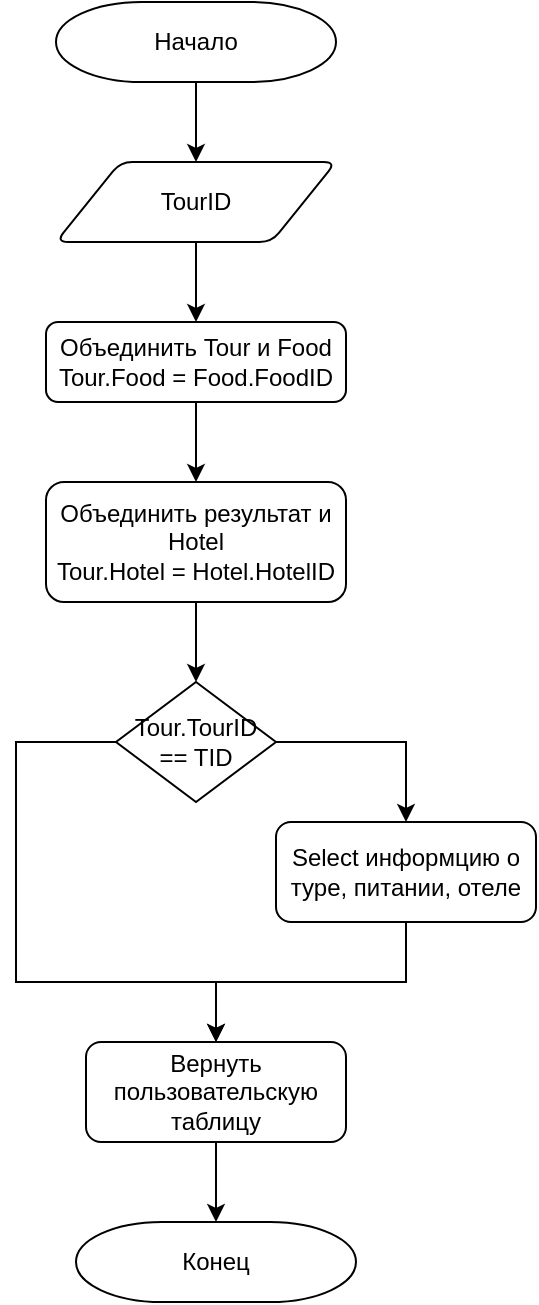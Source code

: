 <mxfile version="13.9.9" type="device"><diagram id="OLLQ2Cu8fnxyWwq9x-kG" name="Страница 1"><mxGraphModel dx="1463" dy="846" grid="1" gridSize="10" guides="1" tooltips="1" connect="1" arrows="1" fold="1" page="1" pageScale="1" pageWidth="827" pageHeight="1169" math="0" shadow="0"><root><mxCell id="0"/><mxCell id="1" parent="0"/><mxCell id="jy5hVrevP3HNCZTcoCF8-3" style="edgeStyle=orthogonalEdgeStyle;rounded=0;orthogonalLoop=1;jettySize=auto;html=1;exitX=0.5;exitY=1;exitDx=0;exitDy=0;exitPerimeter=0;entryX=0.5;entryY=0;entryDx=0;entryDy=0;" edge="1" parent="1" source="jy5hVrevP3HNCZTcoCF8-1" target="jy5hVrevP3HNCZTcoCF8-2"><mxGeometry relative="1" as="geometry"/></mxCell><mxCell id="jy5hVrevP3HNCZTcoCF8-1" value="Начало" style="strokeWidth=1;html=1;shape=mxgraph.flowchart.terminator;whiteSpace=wrap;" vertex="1" parent="1"><mxGeometry x="350" y="30" width="140" height="40" as="geometry"/></mxCell><mxCell id="jy5hVrevP3HNCZTcoCF8-6" style="edgeStyle=orthogonalEdgeStyle;rounded=0;orthogonalLoop=1;jettySize=auto;html=1;exitX=0.5;exitY=1;exitDx=0;exitDy=0;entryX=0.5;entryY=0;entryDx=0;entryDy=0;" edge="1" parent="1" source="jy5hVrevP3HNCZTcoCF8-2" target="jy5hVrevP3HNCZTcoCF8-5"><mxGeometry relative="1" as="geometry"/></mxCell><mxCell id="jy5hVrevP3HNCZTcoCF8-2" value="TourID" style="shape=parallelogram;html=1;strokeWidth=1;perimeter=parallelogramPerimeter;whiteSpace=wrap;rounded=1;arcSize=12;size=0.23;" vertex="1" parent="1"><mxGeometry x="350" y="110" width="140" height="40" as="geometry"/></mxCell><mxCell id="jy5hVrevP3HNCZTcoCF8-8" style="edgeStyle=orthogonalEdgeStyle;rounded=0;orthogonalLoop=1;jettySize=auto;html=1;exitX=0.5;exitY=1;exitDx=0;exitDy=0;entryX=0.5;entryY=0;entryDx=0;entryDy=0;" edge="1" parent="1" source="jy5hVrevP3HNCZTcoCF8-5" target="jy5hVrevP3HNCZTcoCF8-7"><mxGeometry relative="1" as="geometry"/></mxCell><mxCell id="jy5hVrevP3HNCZTcoCF8-5" value="Объединить Tour и Food&lt;br&gt;Tour.Food = Food.FoodID" style="rounded=1;whiteSpace=wrap;html=1;strokeWidth=1;" vertex="1" parent="1"><mxGeometry x="345" y="190" width="150" height="40" as="geometry"/></mxCell><mxCell id="jy5hVrevP3HNCZTcoCF8-14" style="edgeStyle=orthogonalEdgeStyle;rounded=0;orthogonalLoop=1;jettySize=auto;html=1;exitX=0.5;exitY=1;exitDx=0;exitDy=0;entryX=0.5;entryY=0;entryDx=0;entryDy=0;" edge="1" parent="1" source="jy5hVrevP3HNCZTcoCF8-7" target="jy5hVrevP3HNCZTcoCF8-10"><mxGeometry relative="1" as="geometry"/></mxCell><mxCell id="jy5hVrevP3HNCZTcoCF8-7" value="Объединить результат и Hotel&lt;br&gt;Tour.Hotel = Hotel.HotelID" style="rounded=1;whiteSpace=wrap;html=1;strokeWidth=1;" vertex="1" parent="1"><mxGeometry x="345" y="270" width="150" height="60" as="geometry"/></mxCell><mxCell id="jy5hVrevP3HNCZTcoCF8-17" style="edgeStyle=orthogonalEdgeStyle;rounded=0;orthogonalLoop=1;jettySize=auto;html=1;exitX=0.5;exitY=1;exitDx=0;exitDy=0;entryX=0.5;entryY=0;entryDx=0;entryDy=0;" edge="1" parent="1" source="jy5hVrevP3HNCZTcoCF8-9" target="jy5hVrevP3HNCZTcoCF8-15"><mxGeometry relative="1" as="geometry"><Array as="points"><mxPoint x="525" y="520"/><mxPoint x="430" y="520"/></Array></mxGeometry></mxCell><mxCell id="jy5hVrevP3HNCZTcoCF8-9" value="Select информцию о туре, питании, отеле" style="rounded=1;whiteSpace=wrap;html=1;strokeWidth=1;" vertex="1" parent="1"><mxGeometry x="460" y="440" width="130" height="50" as="geometry"/></mxCell><mxCell id="jy5hVrevP3HNCZTcoCF8-11" style="edgeStyle=orthogonalEdgeStyle;rounded=0;orthogonalLoop=1;jettySize=auto;html=1;exitX=1;exitY=0.5;exitDx=0;exitDy=0;entryX=0.5;entryY=0;entryDx=0;entryDy=0;" edge="1" parent="1" source="jy5hVrevP3HNCZTcoCF8-10" target="jy5hVrevP3HNCZTcoCF8-9"><mxGeometry relative="1" as="geometry"/></mxCell><mxCell id="jy5hVrevP3HNCZTcoCF8-16" style="edgeStyle=orthogonalEdgeStyle;rounded=0;orthogonalLoop=1;jettySize=auto;html=1;exitX=0;exitY=0.5;exitDx=0;exitDy=0;entryX=0.5;entryY=0;entryDx=0;entryDy=0;" edge="1" parent="1" source="jy5hVrevP3HNCZTcoCF8-10" target="jy5hVrevP3HNCZTcoCF8-15"><mxGeometry relative="1" as="geometry"><Array as="points"><mxPoint x="330" y="400"/><mxPoint x="330" y="520"/><mxPoint x="430" y="520"/></Array></mxGeometry></mxCell><mxCell id="jy5hVrevP3HNCZTcoCF8-10" value="Tour.TourID == TID" style="rhombus;whiteSpace=wrap;html=1;strokeWidth=1;" vertex="1" parent="1"><mxGeometry x="380" y="370" width="80" height="60" as="geometry"/></mxCell><mxCell id="jy5hVrevP3HNCZTcoCF8-13" value="Конец" style="strokeWidth=1;html=1;shape=mxgraph.flowchart.terminator;whiteSpace=wrap;" vertex="1" parent="1"><mxGeometry x="360" y="640" width="140" height="40" as="geometry"/></mxCell><mxCell id="jy5hVrevP3HNCZTcoCF8-18" style="edgeStyle=orthogonalEdgeStyle;rounded=0;orthogonalLoop=1;jettySize=auto;html=1;exitX=0.5;exitY=1;exitDx=0;exitDy=0;entryX=0.5;entryY=0;entryDx=0;entryDy=0;entryPerimeter=0;" edge="1" parent="1" source="jy5hVrevP3HNCZTcoCF8-15" target="jy5hVrevP3HNCZTcoCF8-13"><mxGeometry relative="1" as="geometry"/></mxCell><mxCell id="jy5hVrevP3HNCZTcoCF8-15" value="Вернуть пользовательскую таблицу" style="rounded=1;whiteSpace=wrap;html=1;strokeWidth=1;" vertex="1" parent="1"><mxGeometry x="365" y="550" width="130" height="50" as="geometry"/></mxCell></root></mxGraphModel></diagram></mxfile>